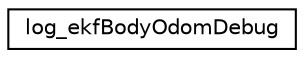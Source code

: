 digraph "Graphical Class Hierarchy"
{
 // INTERACTIVE_SVG=YES
  edge [fontname="Helvetica",fontsize="10",labelfontname="Helvetica",labelfontsize="10"];
  node [fontname="Helvetica",fontsize="10",shape=record];
  rankdir="LR";
  Node1 [label="log_ekfBodyOdomDebug",height=0.2,width=0.4,color="black", fillcolor="white", style="filled",URL="$structlog__ekfBodyOdomDebug.html"];
}
